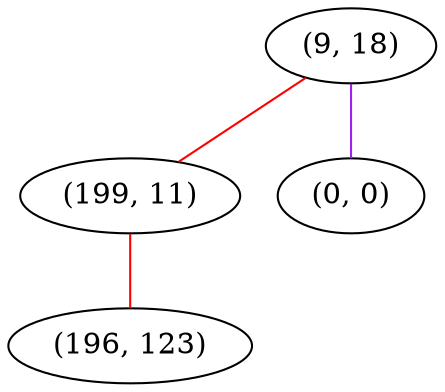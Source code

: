 graph "" {
"(9, 18)";
"(199, 11)";
"(0, 0)";
"(196, 123)";
"(9, 18)" -- "(199, 11)"  [color=red, key=0, weight=1];
"(9, 18)" -- "(0, 0)"  [color=purple, key=0, weight=4];
"(199, 11)" -- "(196, 123)"  [color=red, key=0, weight=1];
}
